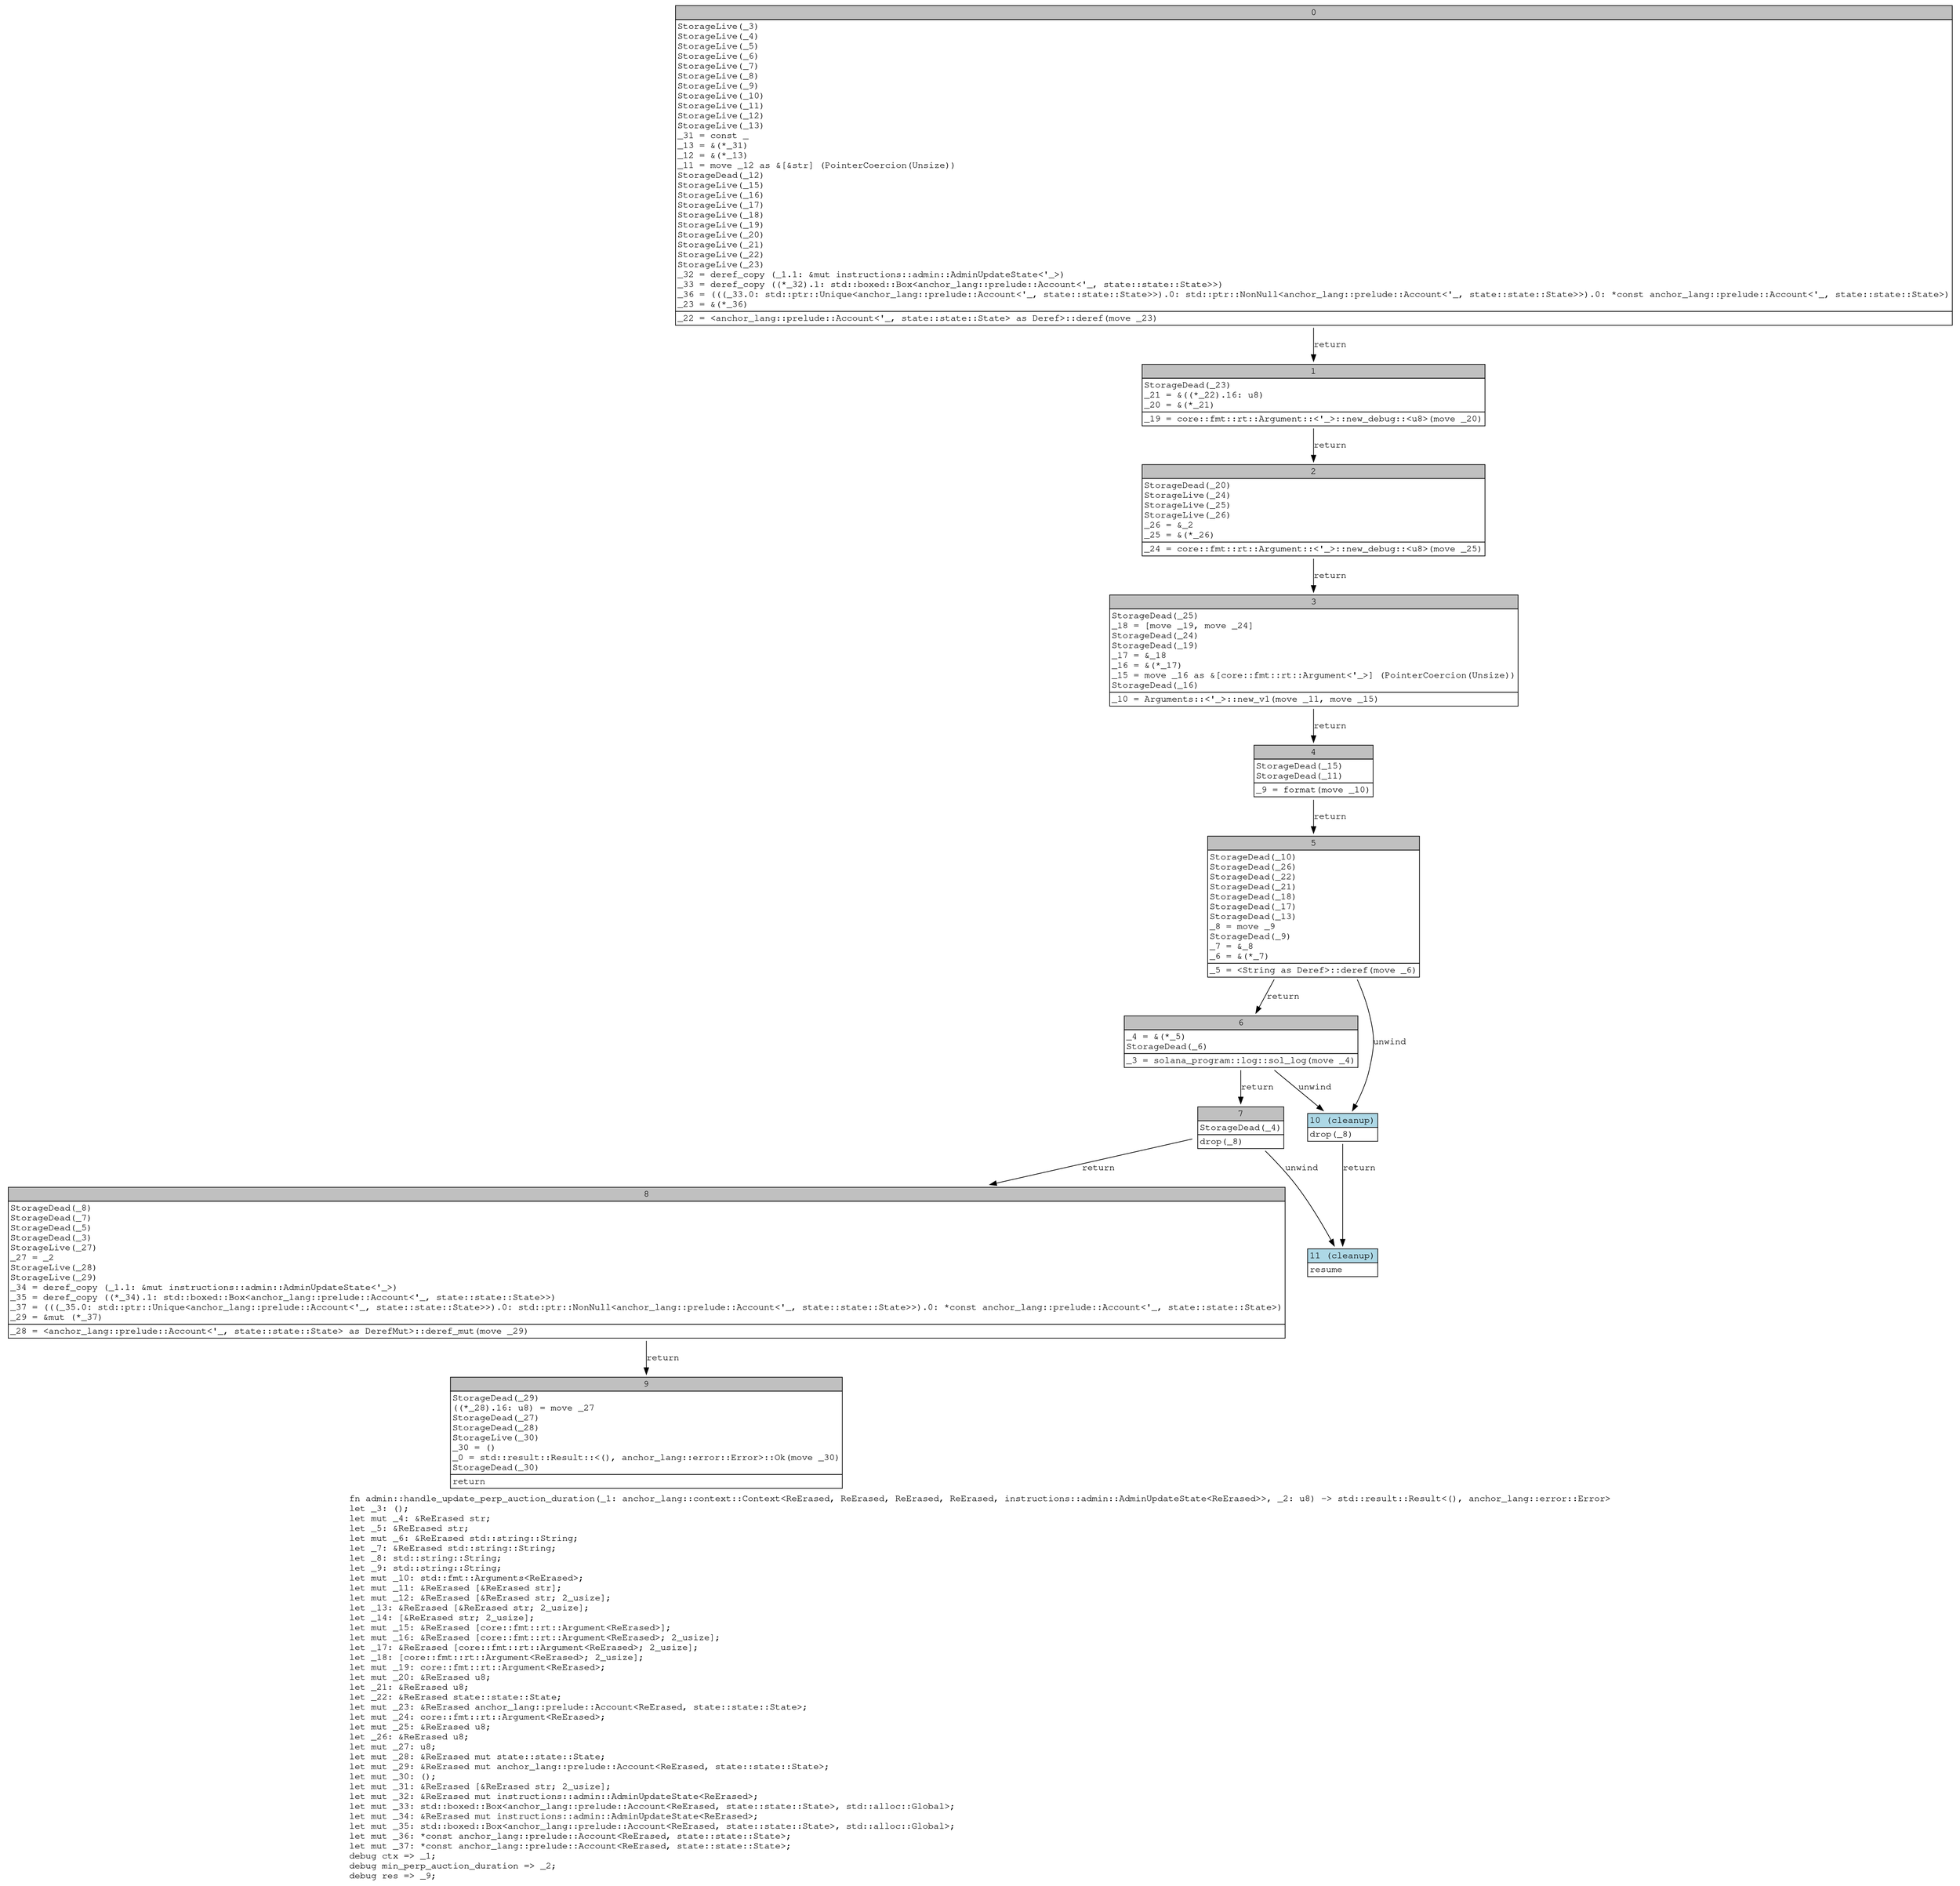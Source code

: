 digraph Mir_0_1106 {
    graph [fontname="Courier, monospace"];
    node [fontname="Courier, monospace"];
    edge [fontname="Courier, monospace"];
    label=<fn admin::handle_update_perp_auction_duration(_1: anchor_lang::context::Context&lt;ReErased, ReErased, ReErased, ReErased, instructions::admin::AdminUpdateState&lt;ReErased&gt;&gt;, _2: u8) -&gt; std::result::Result&lt;(), anchor_lang::error::Error&gt;<br align="left"/>let _3: ();<br align="left"/>let mut _4: &amp;ReErased str;<br align="left"/>let _5: &amp;ReErased str;<br align="left"/>let mut _6: &amp;ReErased std::string::String;<br align="left"/>let _7: &amp;ReErased std::string::String;<br align="left"/>let _8: std::string::String;<br align="left"/>let _9: std::string::String;<br align="left"/>let mut _10: std::fmt::Arguments&lt;ReErased&gt;;<br align="left"/>let mut _11: &amp;ReErased [&amp;ReErased str];<br align="left"/>let mut _12: &amp;ReErased [&amp;ReErased str; 2_usize];<br align="left"/>let _13: &amp;ReErased [&amp;ReErased str; 2_usize];<br align="left"/>let _14: [&amp;ReErased str; 2_usize];<br align="left"/>let mut _15: &amp;ReErased [core::fmt::rt::Argument&lt;ReErased&gt;];<br align="left"/>let mut _16: &amp;ReErased [core::fmt::rt::Argument&lt;ReErased&gt;; 2_usize];<br align="left"/>let _17: &amp;ReErased [core::fmt::rt::Argument&lt;ReErased&gt;; 2_usize];<br align="left"/>let _18: [core::fmt::rt::Argument&lt;ReErased&gt;; 2_usize];<br align="left"/>let mut _19: core::fmt::rt::Argument&lt;ReErased&gt;;<br align="left"/>let mut _20: &amp;ReErased u8;<br align="left"/>let _21: &amp;ReErased u8;<br align="left"/>let _22: &amp;ReErased state::state::State;<br align="left"/>let mut _23: &amp;ReErased anchor_lang::prelude::Account&lt;ReErased, state::state::State&gt;;<br align="left"/>let mut _24: core::fmt::rt::Argument&lt;ReErased&gt;;<br align="left"/>let mut _25: &amp;ReErased u8;<br align="left"/>let _26: &amp;ReErased u8;<br align="left"/>let mut _27: u8;<br align="left"/>let mut _28: &amp;ReErased mut state::state::State;<br align="left"/>let mut _29: &amp;ReErased mut anchor_lang::prelude::Account&lt;ReErased, state::state::State&gt;;<br align="left"/>let mut _30: ();<br align="left"/>let mut _31: &amp;ReErased [&amp;ReErased str; 2_usize];<br align="left"/>let mut _32: &amp;ReErased mut instructions::admin::AdminUpdateState&lt;ReErased&gt;;<br align="left"/>let mut _33: std::boxed::Box&lt;anchor_lang::prelude::Account&lt;ReErased, state::state::State&gt;, std::alloc::Global&gt;;<br align="left"/>let mut _34: &amp;ReErased mut instructions::admin::AdminUpdateState&lt;ReErased&gt;;<br align="left"/>let mut _35: std::boxed::Box&lt;anchor_lang::prelude::Account&lt;ReErased, state::state::State&gt;, std::alloc::Global&gt;;<br align="left"/>let mut _36: *const anchor_lang::prelude::Account&lt;ReErased, state::state::State&gt;;<br align="left"/>let mut _37: *const anchor_lang::prelude::Account&lt;ReErased, state::state::State&gt;;<br align="left"/>debug ctx =&gt; _1;<br align="left"/>debug min_perp_auction_duration =&gt; _2;<br align="left"/>debug res =&gt; _9;<br align="left"/>>;
    bb0__0_1106 [shape="none", label=<<table border="0" cellborder="1" cellspacing="0"><tr><td bgcolor="gray" align="center" colspan="1">0</td></tr><tr><td align="left" balign="left">StorageLive(_3)<br/>StorageLive(_4)<br/>StorageLive(_5)<br/>StorageLive(_6)<br/>StorageLive(_7)<br/>StorageLive(_8)<br/>StorageLive(_9)<br/>StorageLive(_10)<br/>StorageLive(_11)<br/>StorageLive(_12)<br/>StorageLive(_13)<br/>_31 = const _<br/>_13 = &amp;(*_31)<br/>_12 = &amp;(*_13)<br/>_11 = move _12 as &amp;[&amp;str] (PointerCoercion(Unsize))<br/>StorageDead(_12)<br/>StorageLive(_15)<br/>StorageLive(_16)<br/>StorageLive(_17)<br/>StorageLive(_18)<br/>StorageLive(_19)<br/>StorageLive(_20)<br/>StorageLive(_21)<br/>StorageLive(_22)<br/>StorageLive(_23)<br/>_32 = deref_copy (_1.1: &amp;mut instructions::admin::AdminUpdateState&lt;'_&gt;)<br/>_33 = deref_copy ((*_32).1: std::boxed::Box&lt;anchor_lang::prelude::Account&lt;'_, state::state::State&gt;&gt;)<br/>_36 = (((_33.0: std::ptr::Unique&lt;anchor_lang::prelude::Account&lt;'_, state::state::State&gt;&gt;).0: std::ptr::NonNull&lt;anchor_lang::prelude::Account&lt;'_, state::state::State&gt;&gt;).0: *const anchor_lang::prelude::Account&lt;'_, state::state::State&gt;)<br/>_23 = &amp;(*_36)<br/></td></tr><tr><td align="left">_22 = &lt;anchor_lang::prelude::Account&lt;'_, state::state::State&gt; as Deref&gt;::deref(move _23)</td></tr></table>>];
    bb1__0_1106 [shape="none", label=<<table border="0" cellborder="1" cellspacing="0"><tr><td bgcolor="gray" align="center" colspan="1">1</td></tr><tr><td align="left" balign="left">StorageDead(_23)<br/>_21 = &amp;((*_22).16: u8)<br/>_20 = &amp;(*_21)<br/></td></tr><tr><td align="left">_19 = core::fmt::rt::Argument::&lt;'_&gt;::new_debug::&lt;u8&gt;(move _20)</td></tr></table>>];
    bb2__0_1106 [shape="none", label=<<table border="0" cellborder="1" cellspacing="0"><tr><td bgcolor="gray" align="center" colspan="1">2</td></tr><tr><td align="left" balign="left">StorageDead(_20)<br/>StorageLive(_24)<br/>StorageLive(_25)<br/>StorageLive(_26)<br/>_26 = &amp;_2<br/>_25 = &amp;(*_26)<br/></td></tr><tr><td align="left">_24 = core::fmt::rt::Argument::&lt;'_&gt;::new_debug::&lt;u8&gt;(move _25)</td></tr></table>>];
    bb3__0_1106 [shape="none", label=<<table border="0" cellborder="1" cellspacing="0"><tr><td bgcolor="gray" align="center" colspan="1">3</td></tr><tr><td align="left" balign="left">StorageDead(_25)<br/>_18 = [move _19, move _24]<br/>StorageDead(_24)<br/>StorageDead(_19)<br/>_17 = &amp;_18<br/>_16 = &amp;(*_17)<br/>_15 = move _16 as &amp;[core::fmt::rt::Argument&lt;'_&gt;] (PointerCoercion(Unsize))<br/>StorageDead(_16)<br/></td></tr><tr><td align="left">_10 = Arguments::&lt;'_&gt;::new_v1(move _11, move _15)</td></tr></table>>];
    bb4__0_1106 [shape="none", label=<<table border="0" cellborder="1" cellspacing="0"><tr><td bgcolor="gray" align="center" colspan="1">4</td></tr><tr><td align="left" balign="left">StorageDead(_15)<br/>StorageDead(_11)<br/></td></tr><tr><td align="left">_9 = format(move _10)</td></tr></table>>];
    bb5__0_1106 [shape="none", label=<<table border="0" cellborder="1" cellspacing="0"><tr><td bgcolor="gray" align="center" colspan="1">5</td></tr><tr><td align="left" balign="left">StorageDead(_10)<br/>StorageDead(_26)<br/>StorageDead(_22)<br/>StorageDead(_21)<br/>StorageDead(_18)<br/>StorageDead(_17)<br/>StorageDead(_13)<br/>_8 = move _9<br/>StorageDead(_9)<br/>_7 = &amp;_8<br/>_6 = &amp;(*_7)<br/></td></tr><tr><td align="left">_5 = &lt;String as Deref&gt;::deref(move _6)</td></tr></table>>];
    bb6__0_1106 [shape="none", label=<<table border="0" cellborder="1" cellspacing="0"><tr><td bgcolor="gray" align="center" colspan="1">6</td></tr><tr><td align="left" balign="left">_4 = &amp;(*_5)<br/>StorageDead(_6)<br/></td></tr><tr><td align="left">_3 = solana_program::log::sol_log(move _4)</td></tr></table>>];
    bb7__0_1106 [shape="none", label=<<table border="0" cellborder="1" cellspacing="0"><tr><td bgcolor="gray" align="center" colspan="1">7</td></tr><tr><td align="left" balign="left">StorageDead(_4)<br/></td></tr><tr><td align="left">drop(_8)</td></tr></table>>];
    bb8__0_1106 [shape="none", label=<<table border="0" cellborder="1" cellspacing="0"><tr><td bgcolor="gray" align="center" colspan="1">8</td></tr><tr><td align="left" balign="left">StorageDead(_8)<br/>StorageDead(_7)<br/>StorageDead(_5)<br/>StorageDead(_3)<br/>StorageLive(_27)<br/>_27 = _2<br/>StorageLive(_28)<br/>StorageLive(_29)<br/>_34 = deref_copy (_1.1: &amp;mut instructions::admin::AdminUpdateState&lt;'_&gt;)<br/>_35 = deref_copy ((*_34).1: std::boxed::Box&lt;anchor_lang::prelude::Account&lt;'_, state::state::State&gt;&gt;)<br/>_37 = (((_35.0: std::ptr::Unique&lt;anchor_lang::prelude::Account&lt;'_, state::state::State&gt;&gt;).0: std::ptr::NonNull&lt;anchor_lang::prelude::Account&lt;'_, state::state::State&gt;&gt;).0: *const anchor_lang::prelude::Account&lt;'_, state::state::State&gt;)<br/>_29 = &amp;mut (*_37)<br/></td></tr><tr><td align="left">_28 = &lt;anchor_lang::prelude::Account&lt;'_, state::state::State&gt; as DerefMut&gt;::deref_mut(move _29)</td></tr></table>>];
    bb9__0_1106 [shape="none", label=<<table border="0" cellborder="1" cellspacing="0"><tr><td bgcolor="gray" align="center" colspan="1">9</td></tr><tr><td align="left" balign="left">StorageDead(_29)<br/>((*_28).16: u8) = move _27<br/>StorageDead(_27)<br/>StorageDead(_28)<br/>StorageLive(_30)<br/>_30 = ()<br/>_0 = std::result::Result::&lt;(), anchor_lang::error::Error&gt;::Ok(move _30)<br/>StorageDead(_30)<br/></td></tr><tr><td align="left">return</td></tr></table>>];
    bb10__0_1106 [shape="none", label=<<table border="0" cellborder="1" cellspacing="0"><tr><td bgcolor="lightblue" align="center" colspan="1">10 (cleanup)</td></tr><tr><td align="left">drop(_8)</td></tr></table>>];
    bb11__0_1106 [shape="none", label=<<table border="0" cellborder="1" cellspacing="0"><tr><td bgcolor="lightblue" align="center" colspan="1">11 (cleanup)</td></tr><tr><td align="left">resume</td></tr></table>>];
    bb0__0_1106 -> bb1__0_1106 [label="return"];
    bb1__0_1106 -> bb2__0_1106 [label="return"];
    bb2__0_1106 -> bb3__0_1106 [label="return"];
    bb3__0_1106 -> bb4__0_1106 [label="return"];
    bb4__0_1106 -> bb5__0_1106 [label="return"];
    bb5__0_1106 -> bb6__0_1106 [label="return"];
    bb5__0_1106 -> bb10__0_1106 [label="unwind"];
    bb6__0_1106 -> bb7__0_1106 [label="return"];
    bb6__0_1106 -> bb10__0_1106 [label="unwind"];
    bb7__0_1106 -> bb8__0_1106 [label="return"];
    bb7__0_1106 -> bb11__0_1106 [label="unwind"];
    bb8__0_1106 -> bb9__0_1106 [label="return"];
    bb10__0_1106 -> bb11__0_1106 [label="return"];
}
